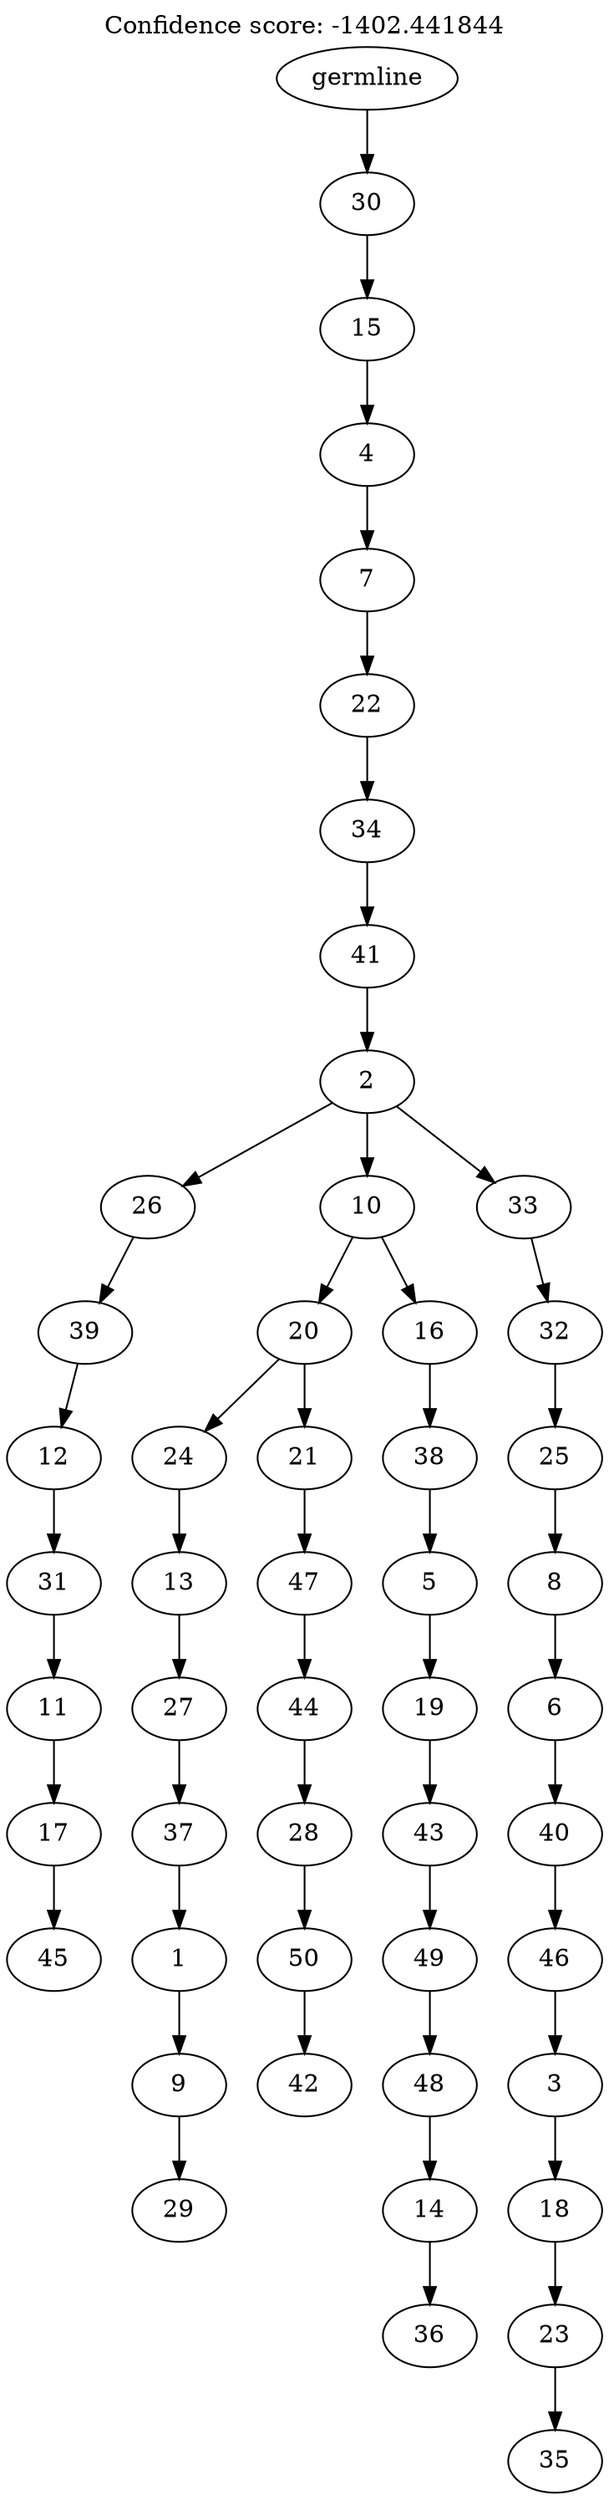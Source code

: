 digraph g {
	"49" -> "50";
	"50" [label="45"];
	"48" -> "49";
	"49" [label="17"];
	"47" -> "48";
	"48" [label="11"];
	"46" -> "47";
	"47" [label="31"];
	"45" -> "46";
	"46" [label="12"];
	"44" -> "45";
	"45" [label="39"];
	"42" -> "43";
	"43" [label="29"];
	"41" -> "42";
	"42" [label="9"];
	"40" -> "41";
	"41" [label="1"];
	"39" -> "40";
	"40" [label="37"];
	"38" -> "39";
	"39" [label="27"];
	"37" -> "38";
	"38" [label="13"];
	"35" -> "36";
	"36" [label="42"];
	"34" -> "35";
	"35" [label="50"];
	"33" -> "34";
	"34" [label="28"];
	"32" -> "33";
	"33" [label="44"];
	"31" -> "32";
	"32" [label="47"];
	"30" -> "31";
	"31" [label="21"];
	"30" -> "37";
	"37" [label="24"];
	"28" -> "29";
	"29" [label="36"];
	"27" -> "28";
	"28" [label="14"];
	"26" -> "27";
	"27" [label="48"];
	"25" -> "26";
	"26" [label="49"];
	"24" -> "25";
	"25" [label="43"];
	"23" -> "24";
	"24" [label="19"];
	"22" -> "23";
	"23" [label="5"];
	"21" -> "22";
	"22" [label="38"];
	"20" -> "21";
	"21" [label="16"];
	"20" -> "30";
	"30" [label="20"];
	"18" -> "19";
	"19" [label="35"];
	"17" -> "18";
	"18" [label="23"];
	"16" -> "17";
	"17" [label="18"];
	"15" -> "16";
	"16" [label="3"];
	"14" -> "15";
	"15" [label="46"];
	"13" -> "14";
	"14" [label="40"];
	"12" -> "13";
	"13" [label="6"];
	"11" -> "12";
	"12" [label="8"];
	"10" -> "11";
	"11" [label="25"];
	"9" -> "10";
	"10" [label="32"];
	"8" -> "9";
	"9" [label="33"];
	"8" -> "20";
	"20" [label="10"];
	"8" -> "44";
	"44" [label="26"];
	"7" -> "8";
	"8" [label="2"];
	"6" -> "7";
	"7" [label="41"];
	"5" -> "6";
	"6" [label="34"];
	"4" -> "5";
	"5" [label="22"];
	"3" -> "4";
	"4" [label="7"];
	"2" -> "3";
	"3" [label="4"];
	"1" -> "2";
	"2" [label="15"];
	"0" -> "1";
	"1" [label="30"];
	"0" [label="germline"];
	labelloc="t";
	label="Confidence score: -1402.441844";
}
